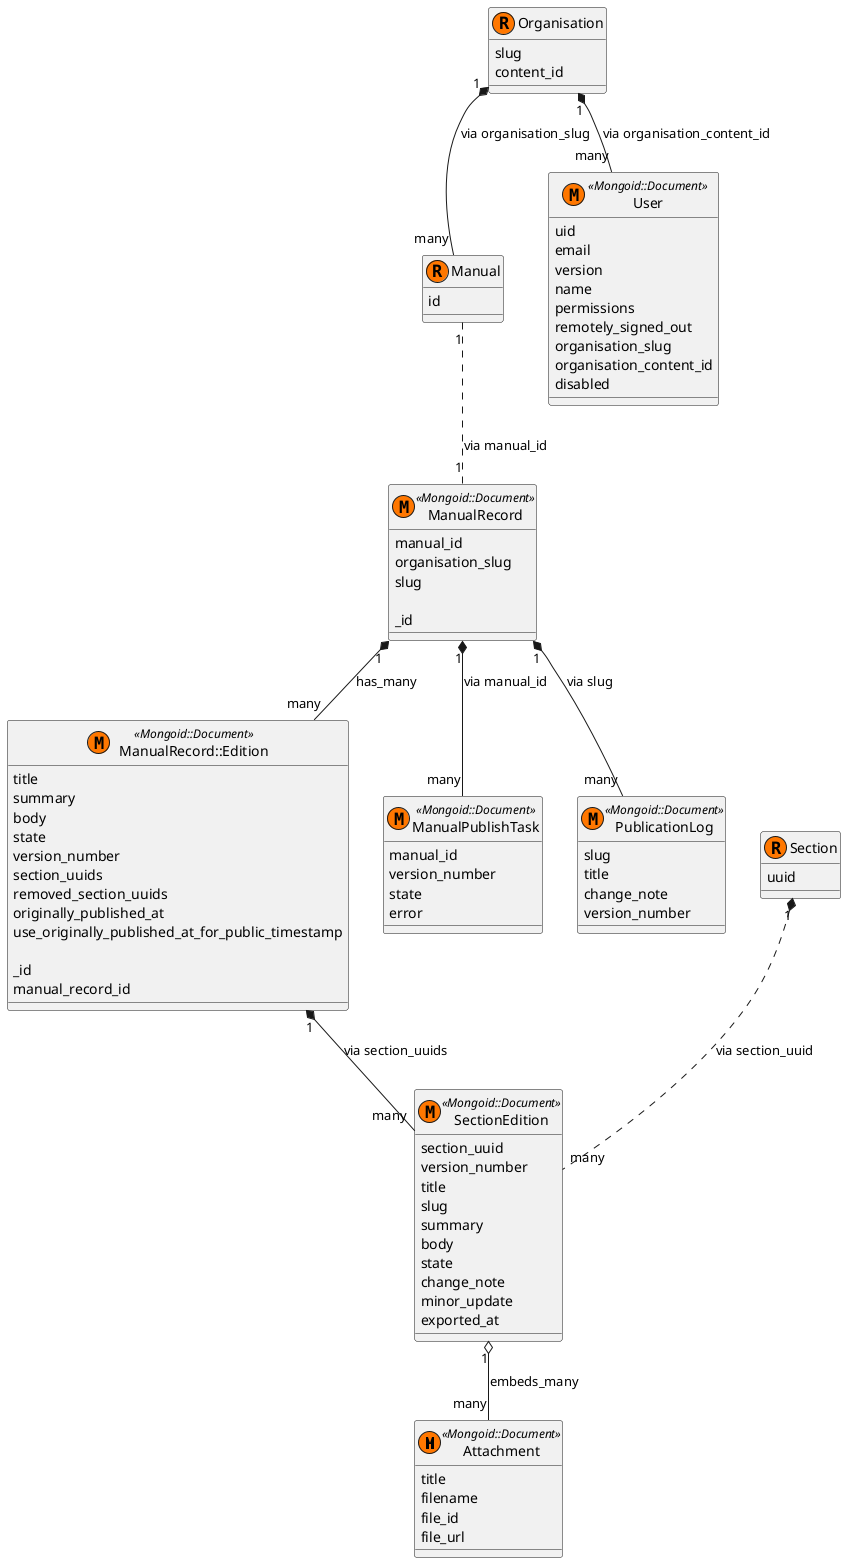 @startuml
class Attachment << (M,#FF7700) Mongoid::Document >> {
  title
  filename
  file_id
  file_url
}

class Manual << (R, #FF7700) >> {
  id
}

class Organisation << (R, #FF7700) >> {
  slug
  content_id
}

class ManualRecord << (M,#FF7700) Mongoid::Document >> {
  manual_id
  organisation_slug
  slug

  _id
}

class ManualRecord::Edition << (M,#FF7700) Mongoid::Document >> {
  title
  summary
  body
  state
  version_number
  section_uuids
  removed_section_uuids
  originally_published_at
  use_originally_published_at_for_public_timestamp

  _id
  manual_record_id
}

class Section << (R, #FF7700) >> {
  uuid
}

class SectionEdition << (M,#FF7700) Mongoid::Document >> {
  section_uuid
  version_number
  title
  slug
  summary
  body
  state
  change_note
  minor_update
  exported_at
}

class User << (M,#FF7700) Mongoid::Document >> {
  uid
  email
  version
  name
  permissions
  remotely_signed_out
  organisation_slug
  organisation_content_id
  disabled
}

class ManualPublishTask << (M,#FF7700) Mongoid::Document >> {
  manual_id
  version_number
  state
  error
}

class PublicationLog << (M,#FF7700) Mongoid::Document >> {
  slug
  title
  change_note
  version_number
}

Organisation "1" *-- "many" User : via organisation_content_id
Organisation "1" *-- "many" Manual : via organisation_slug
ManualRecord "1" *-- "many" ManualRecord::Edition : has_many
SectionEdition "1" o-- "many" Attachment : embeds_many
Section "1" *.. "many" SectionEdition : via section_uuid
Manual "1" .. "1" ManualRecord : via manual_id
ManualRecord::Edition "1" *-- "many" SectionEdition : via section_uuids
ManualRecord "1" *-- "many" ManualPublishTask : via manual_id
ManualRecord "1" *-- "many" PublicationLog : via slug
@enduml
